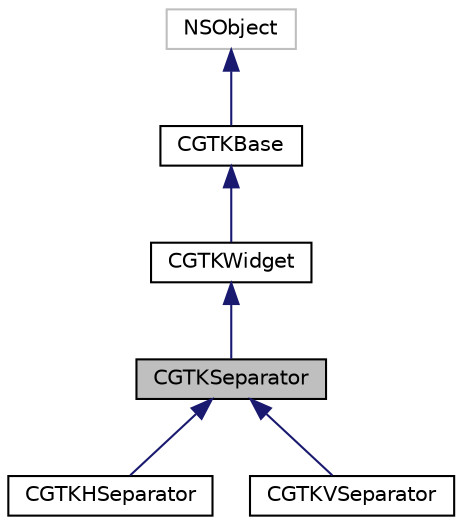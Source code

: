 digraph "CGTKSeparator"
{
  edge [fontname="Helvetica",fontsize="10",labelfontname="Helvetica",labelfontsize="10"];
  node [fontname="Helvetica",fontsize="10",shape=record];
  Node0 [label="CGTKSeparator",height=0.2,width=0.4,color="black", fillcolor="grey75", style="filled", fontcolor="black"];
  Node1 -> Node0 [dir="back",color="midnightblue",fontsize="10",style="solid",fontname="Helvetica"];
  Node1 [label="CGTKWidget",height=0.2,width=0.4,color="black", fillcolor="white", style="filled",URL="$interface_c_g_t_k_widget.html"];
  Node2 -> Node1 [dir="back",color="midnightblue",fontsize="10",style="solid",fontname="Helvetica"];
  Node2 [label="CGTKBase",height=0.2,width=0.4,color="black", fillcolor="white", style="filled",URL="$interface_c_g_t_k_base.html"];
  Node3 -> Node2 [dir="back",color="midnightblue",fontsize="10",style="solid",fontname="Helvetica"];
  Node3 [label="NSObject",height=0.2,width=0.4,color="grey75", fillcolor="white", style="filled"];
  Node0 -> Node4 [dir="back",color="midnightblue",fontsize="10",style="solid",fontname="Helvetica"];
  Node4 [label="CGTKHSeparator",height=0.2,width=0.4,color="black", fillcolor="white", style="filled",URL="$interface_c_g_t_k_h_separator.html"];
  Node0 -> Node5 [dir="back",color="midnightblue",fontsize="10",style="solid",fontname="Helvetica"];
  Node5 [label="CGTKVSeparator",height=0.2,width=0.4,color="black", fillcolor="white", style="filled",URL="$interface_c_g_t_k_v_separator.html"];
}
